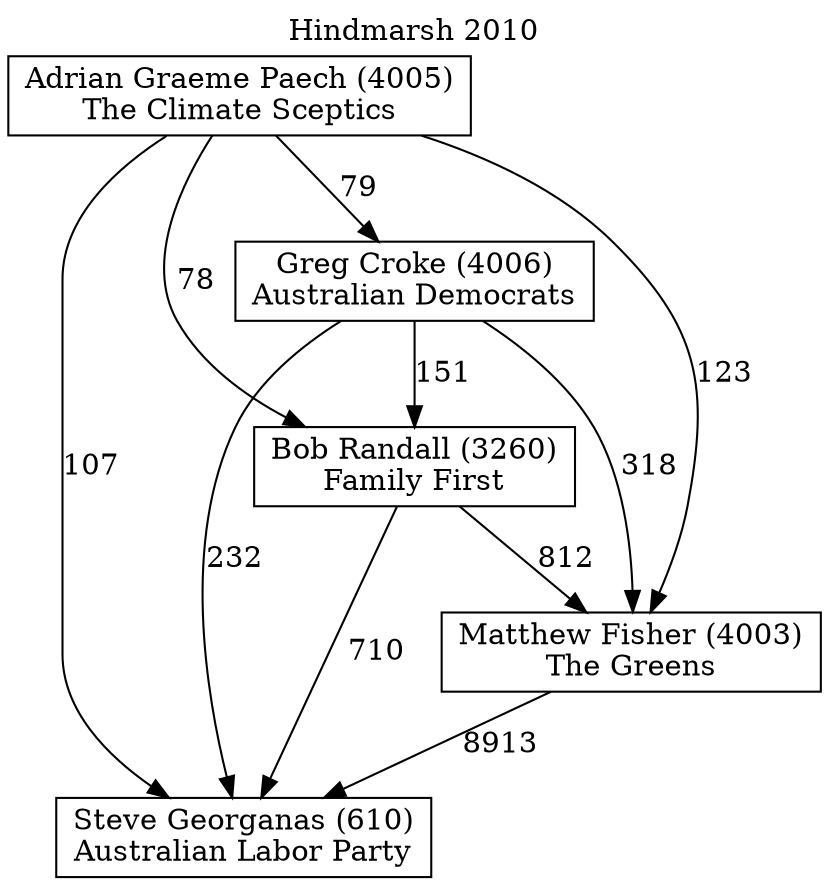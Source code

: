 // House preference flow
digraph "Steve Georganas (610)_Hindmarsh_2010" {
	graph [label="Hindmarsh 2010" labelloc=t mclimit=10]
	node [shape=box]
	"Adrian Graeme Paech (4005)" [label="Adrian Graeme Paech (4005)
The Climate Sceptics"]
	"Bob Randall (3260)" [label="Bob Randall (3260)
Family First"]
	"Greg Croke (4006)" [label="Greg Croke (4006)
Australian Democrats"]
	"Matthew Fisher (4003)" [label="Matthew Fisher (4003)
The Greens"]
	"Steve Georganas (610)" [label="Steve Georganas (610)
Australian Labor Party"]
	"Adrian Graeme Paech (4005)" -> "Bob Randall (3260)" [label=78]
	"Adrian Graeme Paech (4005)" -> "Greg Croke (4006)" [label=79]
	"Adrian Graeme Paech (4005)" -> "Matthew Fisher (4003)" [label=123]
	"Adrian Graeme Paech (4005)" -> "Steve Georganas (610)" [label=107]
	"Bob Randall (3260)" -> "Matthew Fisher (4003)" [label=812]
	"Bob Randall (3260)" -> "Steve Georganas (610)" [label=710]
	"Greg Croke (4006)" -> "Bob Randall (3260)" [label=151]
	"Greg Croke (4006)" -> "Matthew Fisher (4003)" [label=318]
	"Greg Croke (4006)" -> "Steve Georganas (610)" [label=232]
	"Matthew Fisher (4003)" -> "Steve Georganas (610)" [label=8913]
}
